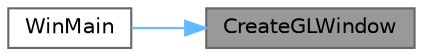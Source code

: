 digraph "CreateGLWindow"
{
 // LATEX_PDF_SIZE
  bgcolor="transparent";
  edge [fontname=Helvetica,fontsize=10,labelfontname=Helvetica,labelfontsize=10];
  node [fontname=Helvetica,fontsize=10,shape=box,height=0.2,width=0.4];
  rankdir="RL";
  Node1 [label="CreateGLWindow",height=0.2,width=0.4,color="gray40", fillcolor="grey60", style="filled", fontcolor="black",tooltip="Creation of our OpenGL Window."];
  Node1 -> Node2 [dir="back",color="steelblue1",style="solid"];
  Node2 [label="WinMain",height=0.2,width=0.4,color="grey40", fillcolor="white", style="filled",URL="$_lesson05_8c.html#a661c2abc03926acfaeb93b4ae7db4943",tooltip="Creation of our application on Windows System (not console application) *."];
}
